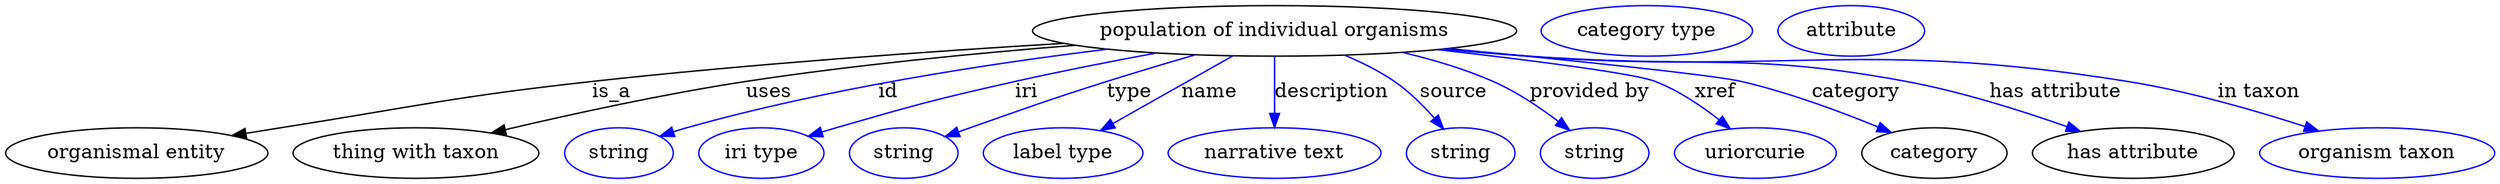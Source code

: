 digraph {
	graph [bb="0,0,1764.1,123"];
	node [label="\N"];
	"population of individual organisms"	[height=0.5,
		label="population of individual organisms",
		pos="898.94,105",
		width=4.7662];
	"organismal entity"	[height=0.5,
		pos="92.942,18",
		width=2.5817];
	"population of individual organisms" -> "organismal entity"	[label=is_a,
		lp="428.94,61.5",
		pos="e,160.4,30.402 749.32,96.15 653.54,90.392 526.73,81.407 414.94,69 316.67,58.093 292.6,51.461 194.94,36 187,34.743 178.71,33.405 \
170.45,32.053"];
	"thing with taxon"	[height=0.5,
		pos="290.94,18",
		width=2.4192];
	"population of individual organisms" -> "thing with taxon"	[label=uses,
		lp="540.44,61.5",
		pos="e,344.28,32.33 757.33,94.759 686.93,89.156 600.69,80.774 523.94,69 466.03,60.116 400.89,45.761 354.24,34.706"];
	id	[color=blue,
		height=0.5,
		label=string,
		pos="433.94,18",
		width=1.0652];
	"population of individual organisms" -> id	[color=blue,
		label=id,
		lp="624.94,61.5",
		pos="e,462.94,29.948 780.09,91.934 695.79,81.611 580.58,63.909 481.94,36 478.84,35.121 475.64,34.148 472.44,33.124",
		style=solid];
	iri	[color=blue,
		height=0.5,
		label="iri type",
		pos="534.94,18",
		width=1.2277];
	"population of individual organisms" -> iri	[color=blue,
		label=iri,
		lp="722.94,61.5",
		pos="e,568.57,29.865 814.88,89.257 783.43,83.414 747.45,76.341 714.94,69 658.47,56.251 644.57,52.03 588.94,36 585.43,34.988 581.8,33.911 \
578.16,32.81",
		style=solid];
	type	[color=blue,
		height=0.5,
		label=string,
		pos="635.94,18",
		width=1.0652];
	"population of individual organisms" -> type	[color=blue,
		label=type,
		lp="795.94,61.5",
		pos="e,665.24,29.697 842.5,87.924 822.67,82.136 800.26,75.442 779.94,69 736.53,55.239 725.91,51.079 682.94,36 680.26,35.057 677.49,34.077 \
674.7,33.084",
		style=solid];
	name	[color=blue,
		height=0.5,
		label="label type",
		pos="748.94,18",
		width=1.5707];
	"population of individual organisms" -> name	[color=blue,
		label=name,
		lp="852.94,61.5",
		pos="e,775.5,34.049 869.31,87.207 844.87,73.357 810.13,53.674 784.25,39.01",
		style=solid];
	description	[color=blue,
		height=0.5,
		label="narrative text",
		pos="898.94,18",
		width=2.0943];
	"population of individual organisms" -> description	[color=blue,
		label=description,
		lp="939.44,61.5",
		pos="e,898.94,36.175 898.94,86.799 898.94,75.163 898.94,59.548 898.94,46.237",
		style=solid];
	source	[color=blue,
		height=0.5,
		label=string,
		pos="1030.9,18",
		width=1.0652];
	"population of individual organisms" -> source	[color=blue,
		label=source,
		lp="1025.9,61.5",
		pos="e,1018.8,35.129 948.88,87.579 960.88,82.534 973.3,76.336 983.94,69 994.41,61.784 1004.3,51.893 1012.3,42.813",
		style=solid];
	"provided by"	[color=blue,
		height=0.5,
		label=string,
		pos="1125.9,18",
		width=1.0652];
	"population of individual organisms" -> "provided by"	[color=blue,
		label="provided by",
		lp="1122.4,61.5",
		pos="e,1108.5,34.036 989.75,89.626 1011.3,84.556 1033.9,77.833 1053.9,69 1070.5,61.709 1087.2,50.399 1100.4,40.379",
		style=solid];
	xref	[color=blue,
		height=0.5,
		label=uriorcurie,
		pos="1239.9,18",
		width=1.5887];
	"population of individual organisms" -> xref	[color=blue,
		label=xref,
		lp="1211.4,61.5",
		pos="e,1222.1,35.295 1014.4,91.643 1080.9,84.064 1154.2,74.744 1168.9,69 1185.3,62.629 1201.5,51.704 1214.2,41.688",
		style=solid];
	category	[height=0.5,
		pos="1366.9,18",
		width=1.4263];
	"population of individual organisms" -> category	[color=blue,
		label=category,
		lp="1311.4,61.5",
		pos="e,1336.6,32.523 1022.4,92.417 1107.8,84.146 1209.7,73.687 1229.9,69 1263.6,61.214 1300.2,47.55 1327.1,36.472",
		style=solid];
	"has attribute"	[height=0.5,
		pos="1507.9,18",
		width=1.9859];
	"population of individual organisms" -> "has attribute"	[color=blue,
		label="has attribute",
		lp="1452.9,61.5",
		pos="e,1470.5,33.368 1019.4,92.164 1039.3,90.343 1059.7,88.555 1078.9,87 1197.9,77.387 1229.6,90.853 1346.9,69 1386.2,61.693 1429.3,47.979 \
1461,36.76",
		style=solid];
	"in taxon"	[color=blue,
		height=0.5,
		label="organism taxon",
		pos="1680.9,18",
		width=2.3109];
	"population of individual organisms" -> "in taxon"	[color=blue,
		label="in taxon",
		lp="1596.9,61.5",
		pos="e,1639.4,33.722 1017.5,91.925 1038,90.09 1059.1,88.359 1078.9,87 1267.6,74.107 1317.3,98.9 1503.9,69 1547.2,62.076 1594.9,48.226 \
1629.8,36.855",
		style=solid];
	"named thing_category"	[color=blue,
		height=0.5,
		label="category type",
		pos="1162.9,105",
		width=2.0762];
	"organismal entity_has attribute"	[color=blue,
		height=0.5,
		label=attribute,
		pos="1307.9,105",
		width=1.4443];
}
